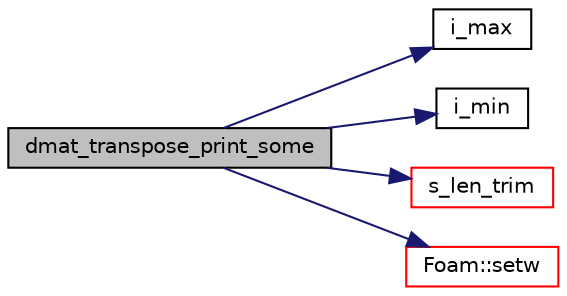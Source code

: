 digraph "dmat_transpose_print_some"
{
  bgcolor="transparent";
  edge [fontname="Helvetica",fontsize="10",labelfontname="Helvetica",labelfontsize="10"];
  node [fontname="Helvetica",fontsize="10",shape=record];
  rankdir="LR";
  Node1 [label="dmat_transpose_print_some",height=0.2,width=0.4,color="black", fillcolor="grey75", style="filled", fontcolor="black"];
  Node1 -> Node2 [color="midnightblue",fontsize="10",style="solid",fontname="Helvetica"];
  Node2 [label="i_max",height=0.2,width=0.4,color="black",URL="$a07623.html#a39b4dafabe7b48ed26a0dd566c2fcb0f"];
  Node1 -> Node3 [color="midnightblue",fontsize="10",style="solid",fontname="Helvetica"];
  Node3 [label="i_min",height=0.2,width=0.4,color="black",URL="$a07623.html#a234ed6a85c98967dda80c297e4024136"];
  Node1 -> Node4 [color="midnightblue",fontsize="10",style="solid",fontname="Helvetica"];
  Node4 [label="s_len_trim",height=0.2,width=0.4,color="red",URL="$a07623.html#a20114dd307d831b978c272f48ddd493d"];
  Node1 -> Node5 [color="midnightblue",fontsize="10",style="solid",fontname="Helvetica"];
  Node5 [label="Foam::setw",height=0.2,width=0.4,color="red",URL="$a10974.html#a3318127f6f23246407ca749a0a0ea03c"];
}
